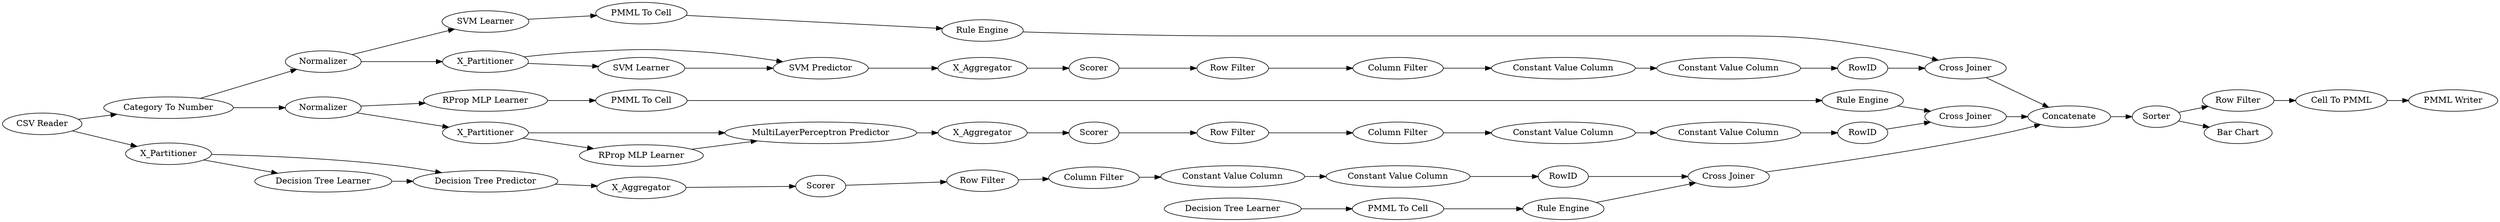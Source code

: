 digraph {
	"2753642592557581876_292" [label="Constant Value Column"]
	"6155329912803903140_290" [label="Constant Value Column"]
	"-7537637433092909632_40" [label=Normalizer]
	"2753642592557581876_9" [label="Row Filter"]
	"-4707747503133934079_58" [label="Category To Number"]
	"-4707747503133934079_53" [label="Row Filter"]
	"-5349992365298930357_32" [label="MultiLayerPerceptron Predictor"]
	"6155329912803903140_293" [label=RowID]
	"-4707747503133934079_52" [label=Sorter]
	"-2344383478814688369_293" [label=RowID]
	"-5349992365298930357_40" [label=Scorer]
	"5363411220512766145_35" [label="Rule Engine"]
	"-4707747503133934079_62" [label="CSV Reader"]
	"-5349992365298930357_7" [label=X_Aggregator]
	"5363411220512766145_33" [label="SVM Learner"]
	"-4707747503133934079_60" [label=Concatenate]
	"6155329912803903140_292" [label="Constant Value Column"]
	"-3127251541577044983_35" [label="RProp MLP Learner"]
	"-3127251541577044983_34" [label="Rule Engine"]
	"2423248514896068181_38" [label="Cross Joiner"]
	"-7537637433092909632_7" [label=X_Aggregator]
	"-7537637433092909632_32" [label="SVM Predictor"]
	"-4707747503133934079_59" [label="Bar Chart"]
	"-2344383478814688369_292" [label="Constant Value Column"]
	"-5837145521631277446_33" [label="Decision Tree Learner"]
	"5363411220512766145_34" [label="PMML To Cell"]
	"-4707747503133934079_61" [label="PMML Writer"]
	"-4707747503133934079_54" [label="Cell To PMML"]
	"-5837145521631277446_34" [label="Rule Engine"]
	"-3127251541577044983_22" [label="PMML To Cell"]
	"-5349992365298930357_38" [label="Cross Joiner"]
	"2423248514896068181_32" [label="Decision Tree Predictor"]
	"-5837145521631277446_28" [label="PMML To Cell"]
	"-5349992365298930357_31" [label="RProp MLP Learner"]
	"-7537637433092909632_39" [label="Cross Joiner"]
	"2753642592557581876_293" [label=RowID]
	"6155329912803903140_294" [label="Column Filter"]
	"-5349992365298930357_2" [label=X_Partitioner]
	"2753642592557581876_290" [label="Constant Value Column"]
	"-7537637433092909632_31" [label="SVM Learner"]
	"-5349992365298930357_39" [label=Normalizer]
	"-2344383478814688369_290" [label="Constant Value Column"]
	"2423248514896068181_31" [label="Decision Tree Learner"]
	"-7537637433092909632_2" [label=X_Partitioner]
	"-2344383478814688369_294" [label="Column Filter"]
	"-2344383478814688369_9" [label="Row Filter"]
	"-7537637433092909632_41" [label=Scorer]
	"2423248514896068181_2" [label=X_Partitioner]
	"6155329912803903140_9" [label="Row Filter"]
	"2753642592557581876_294" [label="Column Filter"]
	"2423248514896068181_39" [label=Scorer]
	"2423248514896068181_7" [label=X_Aggregator]
	"2423248514896068181_2" -> "2423248514896068181_32"
	"6155329912803903140_9" -> "6155329912803903140_294"
	"-4707747503133934079_52" -> "-4707747503133934079_59"
	"-3127251541577044983_34" -> "-5349992365298930357_38"
	"2423248514896068181_32" -> "2423248514896068181_7"
	"-7537637433092909632_41" -> "-2344383478814688369_9"
	"2423248514896068181_2" -> "2423248514896068181_31"
	"-7537637433092909632_2" -> "-7537637433092909632_31"
	"-2344383478814688369_294" -> "-2344383478814688369_290"
	"-4707747503133934079_62" -> "2423248514896068181_2"
	"2753642592557581876_290" -> "2753642592557581876_292"
	"-2344383478814688369_293" -> "-7537637433092909632_39"
	"-5837145521631277446_28" -> "-5837145521631277446_34"
	"-7537637433092909632_40" -> "-7537637433092909632_2"
	"-5349992365298930357_39" -> "-3127251541577044983_35"
	"2753642592557581876_9" -> "2753642592557581876_294"
	"-2344383478814688369_292" -> "-2344383478814688369_293"
	"5363411220512766145_35" -> "-7537637433092909632_39"
	"2753642592557581876_292" -> "2753642592557581876_293"
	"-7537637433092909632_7" -> "-7537637433092909632_41"
	"2423248514896068181_31" -> "2423248514896068181_32"
	"6155329912803903140_293" -> "-5349992365298930357_38"
	"-5349992365298930357_40" -> "6155329912803903140_9"
	"2753642592557581876_293" -> "2423248514896068181_38"
	"-4707747503133934079_52" -> "-4707747503133934079_53"
	"-5349992365298930357_2" -> "-5349992365298930357_31"
	"6155329912803903140_290" -> "6155329912803903140_292"
	"-5349992365298930357_38" -> "-4707747503133934079_60"
	"-3127251541577044983_35" -> "-3127251541577044983_22"
	"2423248514896068181_39" -> "2753642592557581876_9"
	"-2344383478814688369_290" -> "-2344383478814688369_292"
	"-7537637433092909632_39" -> "-4707747503133934079_60"
	"-2344383478814688369_9" -> "-2344383478814688369_294"
	"5363411220512766145_34" -> "5363411220512766145_35"
	"-4707747503133934079_58" -> "-7537637433092909632_40"
	"2423248514896068181_7" -> "2423248514896068181_39"
	"-3127251541577044983_22" -> "-3127251541577044983_34"
	"-4707747503133934079_60" -> "-4707747503133934079_52"
	"-4707747503133934079_62" -> "-4707747503133934079_58"
	"-7537637433092909632_2" -> "-7537637433092909632_32"
	"-5349992365298930357_7" -> "-5349992365298930357_40"
	"-7537637433092909632_31" -> "-7537637433092909632_32"
	"-5837145521631277446_33" -> "-5837145521631277446_28"
	"-4707747503133934079_53" -> "-4707747503133934079_54"
	"-5349992365298930357_31" -> "-5349992365298930357_32"
	"2423248514896068181_38" -> "-4707747503133934079_60"
	"6155329912803903140_292" -> "6155329912803903140_293"
	"-7537637433092909632_32" -> "-7537637433092909632_7"
	"-5837145521631277446_34" -> "2423248514896068181_38"
	"2753642592557581876_294" -> "2753642592557581876_290"
	"-5349992365298930357_32" -> "-5349992365298930357_7"
	"-7537637433092909632_40" -> "5363411220512766145_33"
	"5363411220512766145_33" -> "5363411220512766145_34"
	"-4707747503133934079_54" -> "-4707747503133934079_61"
	"6155329912803903140_294" -> "6155329912803903140_290"
	"-5349992365298930357_39" -> "-5349992365298930357_2"
	"-5349992365298930357_2" -> "-5349992365298930357_32"
	"-4707747503133934079_58" -> "-5349992365298930357_39"
	rankdir=LR
}
